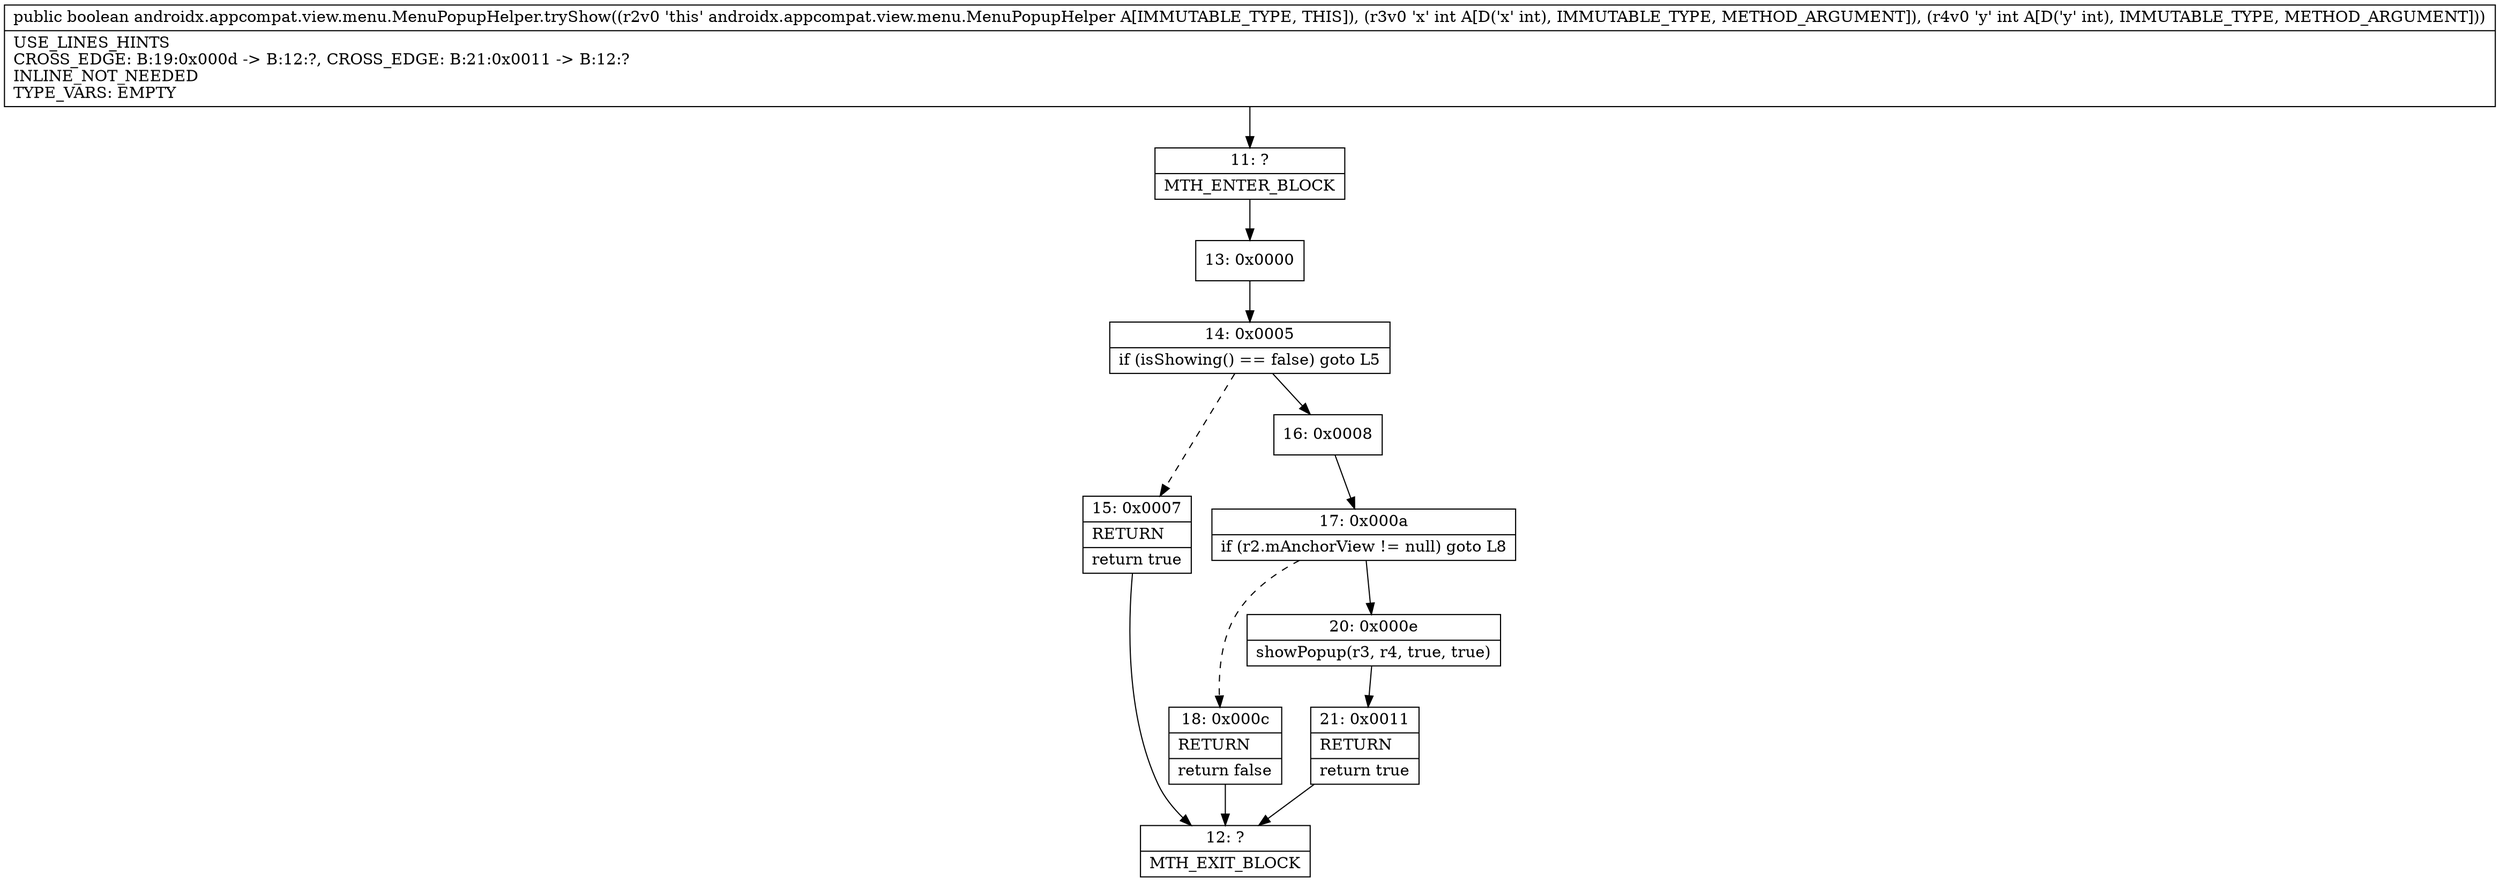 digraph "CFG forandroidx.appcompat.view.menu.MenuPopupHelper.tryShow(II)Z" {
Node_11 [shape=record,label="{11\:\ ?|MTH_ENTER_BLOCK\l}"];
Node_13 [shape=record,label="{13\:\ 0x0000}"];
Node_14 [shape=record,label="{14\:\ 0x0005|if (isShowing() == false) goto L5\l}"];
Node_15 [shape=record,label="{15\:\ 0x0007|RETURN\l|return true\l}"];
Node_12 [shape=record,label="{12\:\ ?|MTH_EXIT_BLOCK\l}"];
Node_16 [shape=record,label="{16\:\ 0x0008}"];
Node_17 [shape=record,label="{17\:\ 0x000a|if (r2.mAnchorView != null) goto L8\l}"];
Node_18 [shape=record,label="{18\:\ 0x000c|RETURN\l|return false\l}"];
Node_20 [shape=record,label="{20\:\ 0x000e|showPopup(r3, r4, true, true)\l}"];
Node_21 [shape=record,label="{21\:\ 0x0011|RETURN\l|return true\l}"];
MethodNode[shape=record,label="{public boolean androidx.appcompat.view.menu.MenuPopupHelper.tryShow((r2v0 'this' androidx.appcompat.view.menu.MenuPopupHelper A[IMMUTABLE_TYPE, THIS]), (r3v0 'x' int A[D('x' int), IMMUTABLE_TYPE, METHOD_ARGUMENT]), (r4v0 'y' int A[D('y' int), IMMUTABLE_TYPE, METHOD_ARGUMENT]))  | USE_LINES_HINTS\lCROSS_EDGE: B:19:0x000d \-\> B:12:?, CROSS_EDGE: B:21:0x0011 \-\> B:12:?\lINLINE_NOT_NEEDED\lTYPE_VARS: EMPTY\l}"];
MethodNode -> Node_11;Node_11 -> Node_13;
Node_13 -> Node_14;
Node_14 -> Node_15[style=dashed];
Node_14 -> Node_16;
Node_15 -> Node_12;
Node_16 -> Node_17;
Node_17 -> Node_18[style=dashed];
Node_17 -> Node_20;
Node_18 -> Node_12;
Node_20 -> Node_21;
Node_21 -> Node_12;
}


